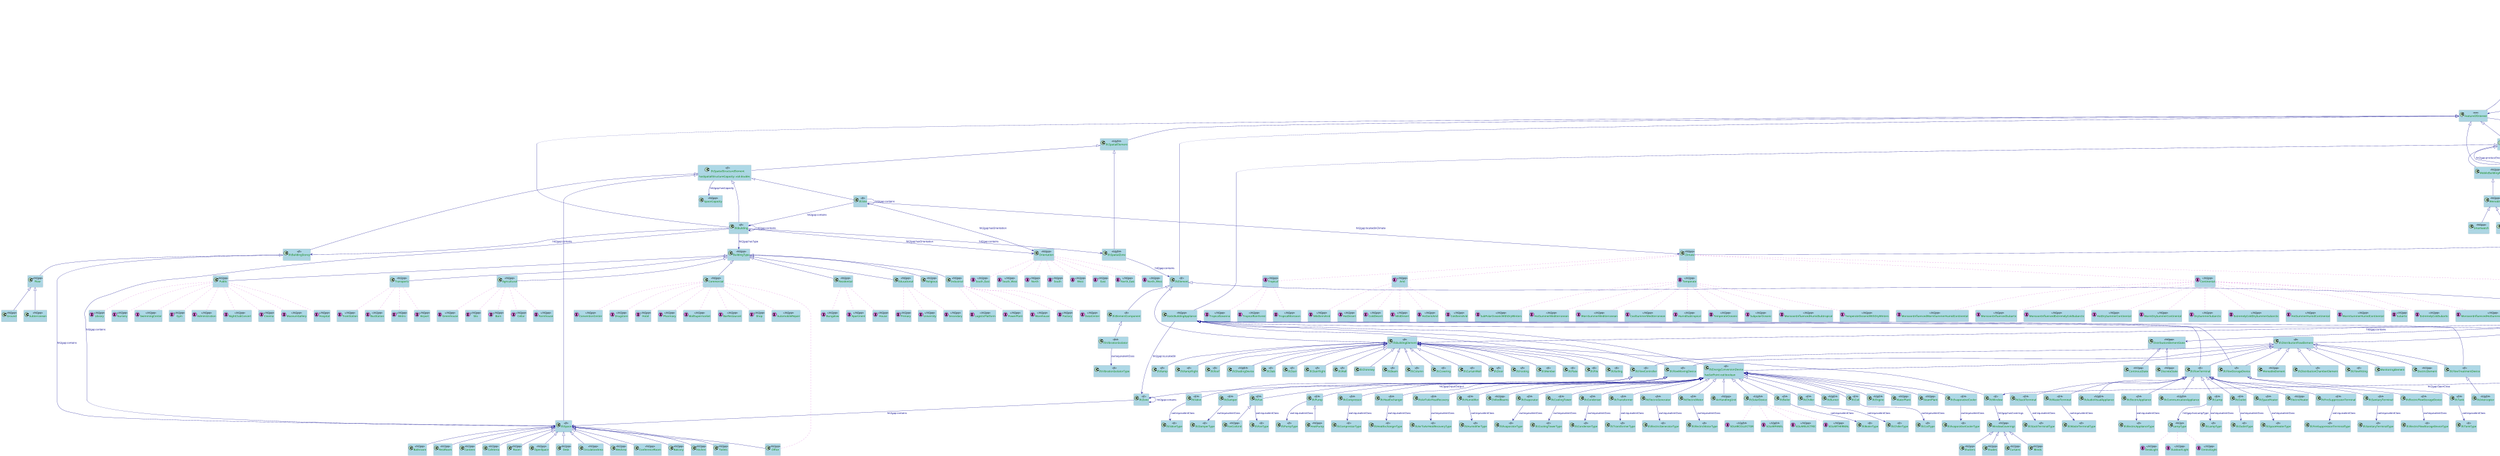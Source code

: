 @startuml

scale 0.1

skinparam class {
  ArrowColor DarkBlue
  ArrowFontColor DarkBlue
  BackgroundColor LightBlue
  BorderColor DarkGrey
}
skinparam dpi 300
skinparam stereotypeCBackgroundColor Wheat
skinparam classAttributeFontColor  Green

/'
 Definition of the classes referring the SSN-core part
'/
class System <<ssn>>
class Sensor <<ssn>>
class Observation <<ssn>>  {
  externalStorageID xsd:string
}

class MobileBuildingApplianceLocationObservation <<hit2gap>>
class MobileBuildingAppliance <<hit2gap>>
class FeatureOfInterest <<ssn>>
class Property <<ssn>>
class SensorOutput <<ssn>>
class ObservationValue <<ssn>>
class Instant <<time>>{
    time:inXSDDateTime [xsd:DateTime]
}
class DateTimeInterval <<time>>{
    time:inXSDDateTime [xsd:DateTime]
}
class Unit <<QUDT>>


/'
  Definition of the Geo-core part
'/
class _Feature <<geo>>
class _Geometry <<geo>>
class Point <<geo>>
class Polygon <<geo>>
class Hemisphere <<hit2gap>>
class Climate <<hit2gap>>
class Northerm <<(I,orchid),hit2gap>>
class Southern <<(I,orchid),hit2gap>>

class Tropical <<(I,orchid),hit2gap>>
class TropicalRainforest <<(I,orchid),hit2gap>>
class TropicalMonsoon <<(I,orchid),hit2gap>>
class TropicalSavanna <<(I,orchid),hit2gap>>

class Arid <<(I,orchid),hit2gap>>
class HotDesert <<(I,orchid),hit2gap>>
class ColdDesert <<(I,orchid),hit2gap>>
class MildDesert <<(I,orchid),hit2gap>>
class HotSemiArid <<(I,orchid),hit2gap>>
class ColdSemiArid <<(I,orchid),hit2gap>>
class MildSemiArid <<(I,orchid),hit2gap>>

class Temperate <<(I,orchid),hit2gap>>
class HumidSubtropical <<(I,orchid),hit2gap>>
class TemperateOceanic <<(I,orchid),hit2gap>>
class SubpolarOceanic <<(I,orchid),hit2gap>>
class MonsoonInfluencedHumidSubtropical <<(I,orchid),hit2gap>>
class TemperateOceanicWithDryWinters <<(I,orchid),hit2gap>>
class SubPolarOceanicWithDryWinters <<(I,orchid),hit2gap>>
class HotSummerMediterranean <<(I,orchid),hit2gap>>
class WarnSummerMediterranean <<(I,orchid),hit2gap>>
class CoolSummerMediterranean <<(I,orchid),hit2gap>>


class Continental <<(I,orchid),hit2gap>>
class HotSummerHumidContinental <<(I,orchid),hit2gap>>
class WarmSummerHumidContinental <<(I,orchid),hit2gap>>
class Subartic <<(I,orchid),hit2gap>>
class ExtremelyColdSubartic <<(I,orchid),hit2gap>>
class MonsoonInfluencedHotSummerHumidContinental <<(I,orchid),hit2gap>>
class MonsoonInfluencedWarmSummerHumidContinental <<(I,orchid),hit2gap>>
class MonsoonInfluencedSubartic <<(I,orchid),hit2gap>>
class MonsoonInfluencedExtremelyColdSubarctic <<(I,orchid),hit2gap>>
class HotDrySummerContinental <<(I,orchid),hit2gap>>  
class WarmDrySummerContinental <<(I,orchid),hit2gap>>  
class DrySummerSubarctic <<(I,orchid),hit2gap>>  
class ExtremelyColdDrySummerSubarctic <<(I,orchid),hit2gap>>  

class Polar <<(I,orchid),hit2gap>>
class MildTundra <<(I,orchid),hit2gap>>
class FrostColdTundra <<(I,orchid),hit2gap>>
class IceCap <<(I,orchid),hit2gap>>


/'
  Definition of the Feature of interest classes
'/
class BuildingAppliance <<hit2gap>>
class StaticBuildingAppliance <<hit2gap>>
class MobileBuildingAppliance <<hit2gap>>

class BuildingType <<hit2gap>>
class IfcBuilding <<ifc>>
class IfcElement <<ifc>>
class IfcSpatialElement <<h2gifc4>>

class IfcBuildingElement <<ifc>>
class IfcSpatialStructureElement <<ifc>>{
  hasSpatialStructureCapacity: xsd:double;
}

class IfcElementComponent <<ifc>>
class IfcDistributionControlElement <<ifc>>
class IfcDistributionFlowElement <<ifc>>
class IfcZone <<ifc>>
class IfcSpatialZone <<h2gifc4>>
class Orientation <<hit2gap>>

class North <<(I,orchid),hit2gap>>
class South <<(I,orchid),hit2gap>>
class West <<(I,orchid),hit2gap>>
class East <<(I,orchid),hit2gap>>
class North_East <<(I,orchid),hit2gap>>
class North_West <<(I,orchid),hit2gap>>
class South_East <<(I,orchid),hit2gap>>
class South_West <<(I,orchid),hit2gap>>


/'
  Building types class definition
'/
class Agricultural <<hit2gap>>
class Barn <<(I,orchid),hit2gap>>
class Cellar <<(I,orchid),hit2gap>>
class Farmhouse <<(I,orchid),hit2gap>>
class Greenhouse <<(I,orchid),hit2gap>>
class Silo <<(I,orchid),hit2gap>>

class Commercial <<hit2gap>>
class AutomobileRepair <<(I,orchid),hit2gap>>
class ConventionCenter <<(I,orchid),hit2gap>>
class Drugstore <<(I,orchid),hit2gap>>
class Hotel <<(I,orchid),hit2gap>>
class Pharmacy <<(I,orchid),hit2gap>>
class Office <<(I,orchid),hit2gap>>
class MallSupermarket <<(I,orchid),hit2gap>>
class BarRestaurant <<(I,orchid),hit2gap>>
class Shop <<(I,orchid),hit2gap>>

class Residential  <<hit2gap>>
class Apartment <<(I,orchid),hit2gap>>
class House <<(I,orchid),hit2gap>>
class Bungalow <<(I,orchid),hit2gap>>

class Educational <<hit2gap>>
class University <<(I,orchid),hit2gap>>
class Secondary <<(I,orchid),hit2gap>>
class Primary <<(I,orchid),hit2gap>>

class Industrial <<hit2gap>>
class Factory <<(I,orchid),hit2gap>>
class DataCenter <<(I,orchid),hit2gap>>
class LogisticPlatform <<(I,orchid),hit2gap>>
class PowerPlant <<(I,orchid),hit2gap>>
class Warehouse <<(I,orchid),hit2gap>>

class Religious <<hit2gap>>

class Public <<hit2gap>>
class Library <<(I,orchid),hit2gap>>
class Nursery <<(I,orchid),hit2gap>>
class SwimmingCenter <<(I,orchid),hit2gap>>
class Gym <<(I,orchid),hit2gap>>
class Administration <<(I,orchid),hit2gap>>
class NightClubConcert <<(I,orchid),hit2gap>>
class Cinema <<(I,orchid),hit2gap>>
class MuseumGallery <<(I,orchid),hit2gap>>
class Hospital <<(I,orchid),hit2gap>>

class Transports <<hit2gap>>
class Airport <<(I,orchid),hit2gap>>
class TrainStation <<(I,orchid),hit2gap>>
class BusStation <<(I,orchid),hit2gap>>
class Metro <<(I,orchid),hit2gap>>

/'
  Building Zones types definition
'/

class Room <<hit2gap>>
class Floor <<hit2gap>>
class OpenSpace <<hit2gap>>
class Desk <<hit2gap>>
class Subterranean <<hit2gap>>
class Ground <<hit2gap>>


/'
 Definition of Building Elements subclasses
'/

class IfcBeam <<ifc>>
class IfcColumn <<ifc>>
class IfcCovering <<ifc>>
class IfcCurtainWall <<ifc>>
class IfcDoor <<ifc>>
class IfcFooting <<ifc>>
class IfcMember <<ifc>>
class IfcPile <<ifc>>
class IfcPlate <<ifc>>
class IfcRailing <<ifc>>
class IfcRamp <<ifc>>
class IfcRampFlight <<ifc>>
class IfcRoof <<ifc>>
class IfcShadingDevice <<h2gifc4>>
class IfcSlab <<ifc>>
class IfcStair <<ifc>>
class IfcStairFlight <<ifc>>
class IfcWall <<ifc>>
class IfcWindow <<ifc>>
class IfcSpace <<ifc>>

/'
  Definition of the types of Sensors
'/

class IfcActuator <<ifc4>>
class IfcActuatorType <<ifc>>

class IfcAlarm <<ifc4>>
class IfcAlarmType <<ifc>>

class IfcController <<ifc4>>
class IfcControllerType <<ifc>>

class IfcFlowInstrument <<ifc4>>
class IfcFlowInstrumentType <<ifc>>

class IfcProtectiveDeviceTrippingUnit <<h2gifc4>>

class IfcSensor <<ifc4>>
class IfcSensorType <<ifc>>

class IfcUnitaryControlElement <<h2gifc4>>
class Meter <<hit2gap>>

/'
 Definition of Spaces  Types
'/

class Office <<hit2gap>>
class CirculationArea <<hit2gap>>
class WetArea <<hit2gap>>
class ConferenceRoom <<hit2gap>>
class Balcony <<hit2gap>>
class Kitchen <<hit2gap>>
class Toilets <<hit2gap>>
class Bathroom <<hit2gap>>
class RestRoom <<hit2gap>>
class Canteen <<hit2gap>>
class Cafeteria <<hit2gap>>

/'
 Definition of IfcWindows
'/

class WindowCoverings <<hit2gap>> 
class Curtains <<hit2gap>>
class Blinds <<hit2gap>>
class Shutters <<hit2gap>>
class Shades <<hit2gap>>

/'
  Definition of microgrid part
'/

class IfcSystem <<ifc>>
class Microgrid <<ontomg>>
class  Branch <<ontomg>>
class ESBranch <<ontomg>>
class DERBranch <<ontomg>>
class ELBranch <<ontomg>>
class InfraBranch <<ontomg>>

class BranchSwitch <<ontomg>>
class NonRenewableDERBranch <<ontomg>>
class RenewableDERBranch <<ontomg>>
class SolarPowerBranch <<ontomg>>
class WindPowerBranch <<ontomg>>
class Converter <<ontomg>>
class Inverter <<ontomg>>
class AcDcConverter <<ontomg>>
class WindTurbine <<ontomg>>
class SolarCell <<ontomg>>
class FuelCellBranch <<ontomg>>
class CHPPPowerBranch <<ontomg>>
class DieselGenerator <<ontomg>>
class MonophasicInverter <<ontomg>>
class TriphasicInverter <<ontomg>>

class ConductingEquipement <<cim>>
class RectifierInverter <<cim>>

class HydroPowerBranch <<hit2gap>>
class GeoThermalBranch <<hit2gap>>
class BiomassBranch <<hit2gap>>
class OilBranch <<hit2gap>>
class GasBranch <<hit2gap>>
class CoalBranch <<hit2gap>>
class NuclearBranch <<hit2gap>>

class IfcDistributionCircuit <<h2gifc4>>
class IfcDistributionSystem <<h2gifc4>>


/'
  Definition of DistributionFlow Element
'/

class ElectricElement <<hit2gap>>
class WereableElement <<hit2gap>>
class IfcDistributionChamberElement <<ifc>>
class IfcEnergyConversionDevice <<ifc>> {
  hasSetPoint xsd:boolean
}
class IfcFlowController <<ifc>>
class IfcFlowFitting <<ifc>>
class IfcFlowMovingDevice <<ifc>>
class IfcFlowTerminal <<ifc>>
class IfcFlowStorageDevice <<ifc>>
class IfcFlowTreatmentDevice <<ifc>>

/'
  Definition of the Energy Conversion Device
'/

class AirHandlingUnit <<hit2gap>>
class IfcBoiler <<ifc4>>
class IfcBoilerType <<ifc>>

class IfcChiller <<ifc4>>
class IfcChillerType <<ifc>>

class IfcCoil <<ifc4>>
class IfcCoilType <<ifc>>

class IfcBurner <<h2gifc4>>

class IfcEvaporativeCooler <<ifc4>>
class IfcEvaporativeCoolerType <<ifc>>

class IfcEngine <<h2gifc4>>
class WaterPlant <<hit2gap>>
class SteamPlant <<hit2gap>>

class IfcHeatExchanger <<ifc4>>
class IfcHeatExchangerType <<ifc>>

class IfcAirToAirHeatRecovery <<ifc4>>
class IfcAirToAirHeatRecoveryType <<ifc>>

class IfcHumidifier <<ifc4>>
class IfcHumidifierType <<ifc>>

class IfcEvaporator <<ifc4>>
class IfcEvaporatorType <<ifc>>

class ChilledBeams <<hit2gap>>

class IfcCoolingTower <<ifc4>>
class IfcCoolingTowerType <<ifc>>

class IfcCondenser <<ifc4>>
class IfcCondenserType <<ifc>>

class IfcTransformer <<ifc4>>
class IfcTransformerType <<ifc>>

class IfcElectricGenerator <<ifc4>>
class IfcElectricGeneratorType <<ifc>>

class IfcElectricMotor <<ifc4>>
class IfcElectricMotorType <<ifc>>

class IfcSolarDevice <<h2gifc4>>

class ElectricHeater <<hit2gap>>

class SOLARCOLLECTOR <<(I,orchid),h2gifc4>>
class SOLARPANEL <<(I,orchid),h2gifc4>>
class SOLARELECTRIC <<(I,orchid),hit2gap>>
class SOLARTHERMAL <<(I,orchid),hit2gap>>


/'
 Definition of the Element Component Devices
'/
class IfcVibrationIsolator <<ifc4>>
class IfcVibrationIsolatorType <<ifc>>

/'
 Definition of the Flow Terminal Devices
'/

class IfcSpaceHeater <<ifc4>>
class IfcSpaceHeaterType <<ifc>>

class IfcFireSuppressionTerminal <<ifc4>>
class IfcFireSuppressionTerminalType <<ifc>>

class IfcSanitaryTerminal <<ifc4>>
class IfcSanitaryTerminalType <<ifc>>

class IfcStackTerminal <<ifc4>>
class IfcStackTerminalType <<ifc>>

class IfcWasteTerminal <<ifc4>>
class IfcWasteTerminalType <<ifc>>

class IfcAudioVisualAppliance <<h2gifc4>>
class IfcCommunicationAppliance <<h2gifc4>>

class IfcElectricAppliance <<ifc4>>
class IfcElectricApplianceType <<ifc>>

class IfcLamp <<ifc4>>
class IfcLampType <<ifc>>

class IfcOutlet <<ifc4>>
class IfcOutletType <<ifc>>

class LampType <<hit2ga>>
class CentralLight  <<(I,orchid),hit2gap>>
class DeskLight  <<(I,orchid),hit2gap>>
class OutdoorlLight  <<(I,orchid),hit2gap>>

/'
 Definition of the Moving Devices
'/

class IfcCompressor <<ifc4>>
class IfcCompressorType <<ifc>>

class IfcFan <<ifc4>>
class IfcFanType <<ifc>>

class IfcPump <<ifc4>>
class IfcPumpType <<ifc>>

class FanCoilUnit <<hit2gap>>
class HeatPump <<hit2gap>>

/'
  Definition of the Flow Storage Device
'/

class IfcTank <<ifc4>>
class IfcTankType <<ifc>>

class IfcElectricFlowStorageDevice <<ifc4>>
class IfcElectricFlowStorageDeviceType <<ifc>>

/'
 Definition of the Flow Controller
'/
class IfcValve <<ifc4>>
class IfcValveType <<ifc>>

class IfcDamper <<ifc4>>
class IfcDamperType <<ifc>>

/'
 Definition of the Treatment Devices
'/
class IfcInterceptor <<h2gifc4>>


/'
  Definition of building elements (systems)
'/

class Monitoring <<hit2gap>>
class Wereable <<hit2gap>>
class Smartwatch <<hit2gap>>
class Smartphone <<hit2gap>>

/'
  Definition of the Properties Medium
'/

class EconomicProperties <<hit2gap>>
class PhysicProperties <<hit2gap>>
class OccupantStateProperties <<hit2gap>>

class Stress <<hit2gap>>
class Pulse <<hit2gap>>

class Cost <<hit2gap>>
class Investment <<hit2gap>>

class Air <<hit2gap>>
class Area <<hit2gap>>
class Capacity <<hit2gap>>
class ProductionCapacity <<hit2gap>>
class Color <<hit2gap>>
class Conductivity <<hit2gap>>
class Density <<hit2gap>>
class Depth <<hit2gap>>
class EquivalentDepth <<hit2gap>>
class Energy <<hit2gap>>
class ElectricEnergy <<hit2gap>>
class HeatFluxEnergy <<hit2gap>>
class Evaporation <<hit2gap>>
class Condensation <<hit2gap>>
class Medium <<hit2gap>>
class Precipitation <<hit2gap>>
class Pressure <<hit2gap>>
class Radiation <<hit2gap>>
class IncidentRadiation <<hit2gap>>
class AbsorbedIncidentRadiation <<hit2gap>>
class ReflectedIncidentradiation <<hit2gap>>
class AbsorbedScatteredIncidentRadiation <<hit2gap>>
class TransmittedIncidentRadiation <<hit2gap>>
class Rainfall <<hit2gap>>
class Reflectivity <<hit2gap>>
class Shape <<hit2gap>>
class CrossSection <<hit2gap>>
class Height <<hit2gap>>
class Length <<hit2gap>>
class Slope <<hit2gap>>
class Weight <<hit2gap>>
class Width <<hit2gap>>
class Speed <<hit2gap>>
class Temperature  <<hit2gap>>
class Time <<hit2gap>>
class Transparency <<hit2gap>>
class Velocity <<hit2gap>>
class Visibility <<hit2gap>>
class Volume <<hit2gap>>
class Discharge <<hit2gap>>
class Flow <<hit2gap>>
class Inflow <<hit2gap>>
class Outflow <<hit2gap>>
class AirMedium <<hit2gap>>

class IfcDistributionElement <<ifc>>
class DistributionElementState <<hit2gap>>
class DiscreteState <<hit2gap>>
class ContinousState <<hit2gap>>

class IfcBuildingStorey <<ifc>>
class IfcSite <<ifc>>
class IfcSpace <<ifc>>

class SpaceCapacity <<hit2gap>>

/'
 Definition of the SSN model to model the sensor observation of the building
 facilities
'/

System <|-- Sensor
Observation <|-- MobileBuildingApplianceLocationObservation
MobileBuildingAppliance --> MobileBuildingApplianceLocationObservation: hit2gap:wasLocated

System --> System: ssn:hasSubSystem
IfcSensor --> Sensor: owl:equivalentClass
Sensor --> Observation: ssn:observedBy
Sensor --> Property: ssn:observes
Observation --> FeatureOfInterest: ssn:featureOfInterest
Observation --> Property: ssn:observedProperty
FeatureOfInterest --> Property: ssn:Property
Observation --> SensorOutput: ssn:ObservationResult
SensorOutput --> ObservationValue: ssn:hasValue
ObservationValue --> Unit: qudt:unit
Observation --> Instant: ssn:observationResultTime
Observation --> DateTimeInterval: ssn:observationResultTime


/'
  Definition of the geospatial part using GeoOWL ontology
'/

_Feature --> _Geometry: geo:where
_Geometry <|-- Point
_Geometry <|-- Polygon

_Feature <|-- FeatureOfInterest
_Feature <|-- System
_Feature --> Hemisphere: hit2gap:locatedInHemisphere

Hemisphere ..[#orchid] Northerm
Hemisphere ..[#orchid] Southern


Climate ..[#orchid] Tropical
Climate ..[#orchid] Arid
Climate ..[#orchid] Temperate
Climate ..[#orchid] Continental
Climate ..[#orchid] Polar

Tropical ..[#orchid] TropicalRainforest 
Tropical ..[#orchid] TropicalMonsoon 
Tropical ..[#orchid] TropicalSavanna 

Arid ..[#orchid] HotDesert 
Arid ..[#orchid] ColdDesert 
Arid ..[#orchid] MildDesert 
Arid ..[#orchid] HotSemiArid 
Arid ..[#orchid] ColdSemiArid 
Arid ..[#orchid] MildSemiArid 

Temperate ..[#orchid] HumidSubtropical
Temperate ..[#orchid] TemperateOceanic 
Temperate ..[#orchid] SubpolarOceanic 
Temperate ..[#orchid] MonsoonInfluencedHumidSubtropical
Temperate ..[#orchid] TemperateOceanicWithDryWinters 
Temperate ..[#orchid] SubPolarOceanicWithDryWinters 
Temperate ..[#orchid] HotSummerMediterranean 
Temperate ..[#orchid] WarnSummerMediterranean
Temperate ..[#orchid] CoolSummerMediterranean

Continental ..[#orchid] HotSummerHumidContinental 
Continental ..[#orchid] WarmSummerHumidContinental 
Continental ..[#orchid] Subartic 
Continental ..[#orchid] ExtremelyColdSubartic 
Continental ..[#orchid] MonsoonInfluencedHotSummerHumidContinental 
Continental ..[#orchid] MonsoonInfluencedWarmSummerHumidContinental 
Continental ..[#orchid] MonsoonInfluencedSubartic
Continental ..[#orchid] MonsoonInfluencedExtremelyColdSubarctic 
Continental ..[#orchid] HotDrySummerContinental 
Continental ..[#orchid] WarmDrySummerContinental 
Continental ..[#orchid] DrySummerSubarctic 
Continental ..[#orchid] ExtremelyColdDrySummerSubarctic  

Polar ..[#orchid] MildTundra 
Polar ..[#orchid] FrostColdTundra 
Polar ..[#orchid] IceCap

/'
  Definition of the types of FoIs
'/

FeatureOfInterest <|-- IfcBuilding
FeatureOfInterest <|-- BuildingAppliance
FeatureOfInterest <|-- IfcElement
FeatureOfInterest <|-- IfcSpatialElement

IfcSpatialStructureElement <|-- IfcBuilding
IfcSpatialElement <|-- IfcSpatialStructureElement



IfcSpatialStructureElement <|-- IfcBuildingStorey
IfcSpatialStructureElement <|-- IfcSite
IfcSpatialStructureElement <|-- IfcSpace


IfcSpatialElement <|-- IfcSpatialZone

IfcSpatialStructureElement --> SpaceCapacity: hit2gap:hasCapacity

IfcSite --> IfcSite: hit2gap:contains
IfcSite --> IfcBuilding: hit2gap:contains
IfcSite --> Climate: hit2gap:locatedInClimate
IfcBuilding --> IfcBuilding: hit2gap:contains
IfcBuildingStorey -->IfcSpace: hit2gap:contains
IfcZone -->IfcZone: hit2gap:contains
IfcZone -->IfcSpace: hit2gap:contains

IfcBuilding -->IfcSpatialZone: hit2gap:contains
IfcBuilding -->IfcSpace: hit2gap:contains
IfcBuilding --> IfcBuildingStorey: hit2gap:contains
IfcSpatialZone --> IfcElement: hit2gap:contains


IfcElement <|-- IfcDistributionElement
IfcElement <|-- IfcBuildingElement
IfcElement <|-- IfcElementComponent

IfcDistributionElement <|-- IfcDistributionControlElement
IfcDistributionElement <|-- IfcDistributionFlowElement

IfcDistributionElement --> DistributionElementState: hit2gap:hasState
DistributionElementState <|-- ContinousState
DistributionElementState <|-- DiscreteState

IfcDistributionElement --> IfcBuildingElement: hit2gap:contains

BuildingType <|-- Agricultural
Agricultural ..[#orchid] Barn
Agricultural ..[#orchid] Cellar 
Agricultural ..[#orchid] Farmhouse 
Agricultural ..[#orchid] Greenhouse 
Agricultural ..[#orchid] Silo

BuildingType <|-- Commercial
Commercial ..[#orchid] AutomobileRepair 
Commercial ..[#orchid] ConventionCenter 
Commercial ..[#orchid] Drugstore 
Commercial ..[#orchid] Hotel 
Commercial ..[#orchid] Pharmacy 
Commercial ..[#orchid] Office 
Commercial ..[#orchid] MallSupermarket 
Commercial ..[#orchid] BarRestaurant 
Commercial ..[#orchid] Shop 

BuildingType <|-- Residential
Residential ..[#orchid] Apartment 
Residential ..[#orchid] House 
Residential ..[#orchid] Bungalow 

BuildingType <|-- Educational
Educational ..[#orchid] University 
Educational ..[#orchid] Secondary 
Educational ..[#orchid] Primary 

BuildingType <|-- Industrial
Industrial ..[#orchid] Factory 
Industrial ..[#orchid] DataCenter 
Industrial ..[#orchid] LogisticPlatform 
Industrial ..[#orchid] PowerPlant 
Industrial ..[#orchid] Warehouse 

BuildingType <|-- Religious

BuildingType <|-- Public
Public ..[#orchid] Library 
Public ..[#orchid] Nursery 
Public ..[#orchid] SwimmingCenter 
Public ..[#orchid] Gym 
Public ..[#orchid] Administration
Public ..[#orchid] NightClubConcert 
Public ..[#orchid] Cinema 
Public ..[#orchid] MuseumGallery 
Public ..[#orchid] Hospital 

BuildingType <|-- Transports
Transports ..[#orchid] Airport 
Transports ..[#orchid] TrainStation 
Transports ..[#orchid] BusStation 
Transports ..[#orchid] Metro 

IfcBuilding --> BuildingType: hit2gap:hasType

BuildingAppliance <|-- StaticBuildingAppliance 
BuildingAppliance <|-- MobileBuildingAppliance

StaticBuildingAppliance <|-- IfcFlowTerminal
StaticBuildingAppliance <|-- Monitoring
MobileBuildingAppliance <|-- Wereable
BuildingAppliance --> BuildingAppliance: hit2gap:contains
Monitoring --> BuildingAppliance: hit2gap:MeasureInputOutput
StaticBuildingAppliance --> IfcZone: hit2gap:isLocatedIn
IfcEnergyConversionDevice --> IfcZone: hit2gap:InputOutput
StaticBuildingAppliance <|-- IfcFlowStorageDevice
StaticBuildingAppliance <|-- IfcFlowMovingDevice
StaticBuildingAppliance <|-- IfcFlowController
StaticBuildingAppliance <|-- IfcFlowTreatmentDevice
StaticBuildingAppliance <|-- IfcEnergyConversionDevice

Wereable <|-- Smartwatch
Wereable <|-- Smartphone

Monitoring <|-- IfcSensor
Monitoring <|-- IfcActuator
Monitoring <|-- IfcAlarm
Monitoring <|-- IfcController
Monitoring <|-- Meter

IfcBuildingElement <|-- IfcBeam
IfcBuildingElement <|-- IfcChimmey
IfcBuildingElement <|-- IfcColumn
IfcBuildingElement <|-- IfcCovering
IfcBuildingElement <|-- IfcCurtainWall
IfcBuildingElement <|-- IfcDoor
IfcBuildingElement <|-- IfcFooting
IfcBuildingElement <|-- IfcMember
IfcBuildingElement <|-- IfcPile
IfcBuildingElement <|-- IfcPlate
IfcBuildingElement <|-- IfcRailing
IfcBuildingElement <|-- IfcRamp
IfcBuildingElement <|-- IfcRampFlight
IfcBuildingElement <|-- IfcRoof
IfcBuildingElement <|-- IfcShadingDevice
IfcBuildingElement <|-- IfcSlab
IfcBuildingElement <|-- IfcStair
IfcBuildingElement <|-- IfcStairFlight
IfcBuildingElement <|-- IfcWall
IfcBuildingElement <|-- IfcWindow


IfcSpace <|-- Office
IfcSpace <|-- CirculationArea
IfcSpace <|-- WetArea
IfcSpace <|-- ConferenceRoom
IfcSpace <|-- Balcony
IfcSpace <|-- Kitchen
IfcSpace <|-- Toilets
IfcSpace <|-- Bathroom
IfcSpace <|-- RestRoom
IfcSpace <|-- Canteen
IfcSpace <|-- Cafeteria
IfcSpace <|-- Room
IfcSpace <|-- Desk
IfcSpace <|-- OpenSpace

IfcBuildingStorey <|-- Floor
Floor <|-- Subterranean
Floor <|-- Ground

IfcWindow --> WindowCoverings: hit2gap:hasCoverings
WindowCoverings <|-- Curtains
WindowCoverings <|-- Blinds
WindowCoverings <|-- Shutters
WindowCoverings <|-- Shades

IfcActuator --> IfcWindow: hit2gap:OpenClose
IfcActuator --> IfcWindowCoverings: hit2gap:OpenClose

IfcDistributionElement <|-- IfcDistributionControlElement
IfcDistributionControlElement <|-- IfcActuator
IfcDistributionControlElement <|-- IfcAlarm
IfcDistributionControlElement <|-- IfcController
IfcDistributionControlElement <|-- IfcFlowInstrument
IfcDistributionControlElement <|-- IfcProtectiveDeviceTrippingUnit
IfcDistributionControlElement <|-- IfcSensor
IfcDistributionControlElement <|-- IfcUnitaryControlElement

IfcSite --> Orientation: hit2gap:hasOrientation
IfcBuilding --> Orientation: hit2gap:hasOrientation

Orientation..[#orchid] North
Orientation..[#orchid] South
Orientation..[#orchid] West
Orientation..[#orchid] East
Orientation..[#orchid] North_East
Orientation..[#orchid] North_West
Orientation..[#orchid] South_East
Orientation..[#orchid] South_West

/'
    Incorporation of micro-grid description to the building
'/

Microgrid --> Property: hit2gap:hasProperty
FeatureOfInterest <|-- Microgrid

Microgrid --> Branch: ontomg:hasBranch
Branch --> Branch: ontomg:isComposedOf
Branch <|-- ESBranch
Branch <|-- DERBranch
Branch <|-- ELBranch
Branch <|-- InfraBranch

Branch --> BranchController: hit2gap:hasA

IfcDistributionSystem<|-- IfcDistributionCircuit
BranchController <--> IfcController: owl:equivalentClass
ConductingEquipement <|-- BranchController
InfraBranch <--> IfcDistributionCircuit: owl:equivalentClass
DERBranch <--> IfcDistributionSystem: owl:equivalentClass
ESBranch <--> IfcDistributionElement: owl:equivalentClass
ELBranch <--> IfcDistributionElement: owl:equivalentClass

IfcSystem <|-- IfcDistributionElement

DERBranch --> BranchSwitch: ontomg:hasA
DERBranch<|-- RenewableDERBranch
DERBranch<|-- NonRenewableDERBranch

RenewableDERBranch <|-- SolarPowerBranch
RenewableDERBranch <|-- WindPowerBranch
RenewableDERBranch <|-- HydroPowerBranch
RenewableDERBranch <|-- GeoThermalBranch
RenewableDERBranch <|-- BiomassBranch

SolarPowerBranch--> SolarCell: ontomg:hasA
WindPowerBranch --> WindTurbine: ontomg:hasA

RegulatingCongEq <|-- WindTurbine
RegulatingCongEq <|-- SolarCell

SolarPowerBranch --> Converter: ontomg:hasA
WindPowerBranch --> Converter: ontomg:hasA

RectifierInverter <|-- Converter
Converter <|-- Inverter
Converter <|-- AcDcConverter

Inverter <|-- MonophasicInverter
Inverter <|-- TriphasicInverter


NonRenewableDERBranch <|-- OilBranch
NonRenewableDERBranch <|-- GasBranch
NonRenewableDERBranch <|-- CoalBranch
NonRenewableDERBranch <|-- NuclearBranch
OilBranch <|-- FuelCellBranch
NonRenewableDERBranch <|-- CHPPPowerBranch

FuelCellBranch --> Converter: ontomg:hasA
FuelCellBranch --> DieselGenerator: ontomg:hasA

BuildingAppliance --> Microgrid: hit2gap:produceEnergy
BuildingAppliance --> Microgrid: hit2gap:consumesEnergy
BuildingAppliance --> Microgrid: hit2gap:storageEnergy
BuildingAppliance --> Microgrid: hit2gap:controlsEnergy
BuildingAppliance --> Microgrid: hit2gap:measuresEnergy

/'
 Definiton of Mechanical Building Elements
'/

IfcDistributionFlowElement <|-- ElectricElement
IfcDistributionFlowElement <|-- MonitoringElement
IfcDistributionFlowElement <|-- WereableElement
IfcDistributionFlowElement <|-- IfcDistributionChamberElement
IfcDistributionFlowElement <|-- IfcEnergyConversionDevice
IfcDistributionFlowElement <|-- IfcFlowController
IfcDistributionFlowElement <|-- IfcFlowFitting
IfcDistributionFlowElement <|-- IfcFlowMovingDevice
IfcDistributionFlowElement <|-- IfcFlowTerminal
IfcDistributionFlowElement <|-- IfcFlowStorageDevice
IfcDistributionFlowElement <|-- IfcFlowTreatmentDevice

IfcEnergyConversionDevice <|-- AirHandlingUnit
IfcEnergyConversionDevice <|-- IfcBoiler
IfcEnergyConversionDevice <|-- IfcChiller
IfcEnergyConversionDevice <|-- IfcCoil
IfcEnergyConversionDevice <|-- IfcBurner
IfcEnergyConversionDevice <|-- IfcCoil
IfcEnergyConversionDevice <|-- IfcEvaporativeCooler
IfcEnergyConversionDevice <|-- IfcEngine
IfcEnergyConversionDevice <|-- WaterPlant
IfcEnergyConversionDevice <|-- SteamPlant
IfcEnergyConversionDevice <|-- IfcHeatExchanger
IfcEnergyConversionDevice <|-- IfcAirToAirHeatRecovery
IfcEnergyConversionDevice <|-- IfcHumidifier
IfcEnergyConversionDevice <|-- IfcEvaporator
IfcEnergyConversionDevice <|-- ChilledBeams
IfcEnergyConversionDevice <|-- IfcCoolingTower
IfcEnergyConversionDevice <|-- IfcCondenser
IfcEnergyConversionDevice <|-- IfcTransformer
IfcEnergyConversionDevice <|-- IfcElectricGenerator
IfcEnergyConversionDevice <|-- IfcElectricMotor
IfcEnergyConversionDevice <|-- IfcSolarDevice

IfcSolarDevice ..[#orchid] SOLARCOLLECTOR
IfcSolarDevice ..[#orchid] SOLARPANEL
IfcSolarDevice ..[#orchid] SOLARELECTRIC
IfcSolarDevice ..[#orchid] SOLARTHERMAL

IfcElementComponent <|-- IfcVibrationIsolator

IfcFlowTerminal <|-- IfcSpaceHeater
IfcFlowTerminal <|-- IfcFireSuppressionTerminal
IfcFlowTerminal <|-- IfcSanitaryTerminal
IfcFlowTerminal <|-- IfcStackTerminal
IfcFlowTerminal <|-- IfcWasteTerminal
IfcFlowTerminal <|-- IfcAudioVisualAppliance
IfcFlowTerminal <|-- IfcCommunicationAppliance
IfcFlowTerminal <|-- IfcElectricAppliance
IfcFlowTerminal <|-- IfcLamp
IfcFlowTerminal <|-- IfcOutlet
IfcFlowTerminal <|-- ElectricHeater

IfcLamp --> LampType: hit2gap:hasLampType
LampType ..[#orchid] CentralLight 
LampType ..[#orchid] DeskLight 
LampType ..[#orchid] OutdoorlLight 

IfcFlowMovingDevice <|-- IfcCompressor
IfcFlowMovingDevice <|-- IfcFan
IfcFan <|-- FanCoilUnit
IfcFlowMovingDevice <|-- IfcPump
IfcPump <|-- HeatPump

IfcFlowStorageDevice <|-- IfcTank
IfcFlowStorageDevice <|-- IfcElectricFlowStorageDevice

IfcFlowController <|-- IfcValve
IfcFlowController <|-- IfcDamper

IfcFlowTreatmentDevice <|-- IfcInterceptor


/'
  Definition of the properties hierarchy
'/

Property <|-- EconomicProperties
Property <|-- PhysicProperties
Property <|-- OccupantStateProperties

EconomicProperties <|-- Cost
EconomicProperties <|-- Investment

PhysicProperties <|-- Air
PhysicProperties <|-- Area
PhysicProperties <|-- Capacity
Capacity<|-- ProductionCapacity
PhysicProperties <|-- Color
PhysicProperties <|-- Conductivity
PhysicProperties <|-- Density
PhysicProperties <|-- Depth
PhysicProperties <|--EquivalentDepth
PhysicProperties <|-- Energy
Energy<|-- ElectricEnergy
Energy<|-- HeatFluxEnergy
PhysicProperties <|-- Evaporation
PhysicProperties <|-- Condensation
PhysicProperties <|-- Medium
PhysicProperties <|-- Precipitation
PhysicProperties <|-- Pressure
PhysicProperties <|-- Radiation
Radiation<|-- IncidentRadiation
IncidentRadiation<|-- AbsorbedIncidentRadiation
IncidentRadiation<|-- ReflectedIncidentradiation
IncidentRadiation<|-- AbsorbedScatteredIncidentRadiation
IncidentRadiation<|-- TransmittedIncidentRadiation
PhysicProperties <|-- Rainfall
PhysicProperties <|-- Reflectivity
PhysicProperties <|-- Shape
Shape<|-- CrossSection
Shape<|-- Height
Shape<|-- Length
Shape<|-- Slope
Shape<|-- Weight
Shape<|-- Width
PhysicProperties <|-- Speed
PhysicProperties <|-- Temperature
PhysicProperties <|-- Time
PhysicProperties <|-- Transparency
PhysicProperties <|-- Velocity
PhysicProperties <|-- Visibility
PhysicProperties <|-- Volume
Volume<|-- Discharge
Volume<|-- Flow
Flow<|-- Inflow
Flow<|-- Outflow
Medium<|-- AirMedium
PhysicProperties <|-- Climate

OccupantStateProperties <|-- Stress 
OccupantStateProperties <|-- Pulse

IfcActuator --> IfcActuatorType: owl:equivalentClass
IfcAlarm --> IfcAlarmType: owl:equivalentClass
IfcController --> IfcControllerType: owl:equivalentClass
IfcSensor --> IfcSensorType: owl:equivalentClass
IfcFlowInstrument  --> IfcFlowInstrumentType: owl:equivalentClass
IfcBoiler --> IfcBoilerType: owl:equivalentClass
IfcChiller --> IfcChillerType: owl:equivalentClass
IfcCoil  --> IfcCoilType: owl:equivalentClass
IfcEvaporativeCooler --> IfcEvaporativeCoolerType: owl:equivalentClass
IfcHeatExchanger --> IfcHeatExchangerType: owl:equivalentClass
IfcAirToAirHeatRecovery --> IfcAirToAirHeatRecoveryType: owl:equivalentClass
IfcHumidifier --> IfcHumidifierType: owl:equivalentClass
IfcEvaporator --> IfcEvaporatorType: owl:equivalentClass
IfcCoolingTower --> IfcCoolingTowerType: owl:equivalentClass
IfcCondenser --> IfcCondenserType: owl:equivalentClass
IfcTransformer --> IfcTransformerType: owl:equivalentClass
IfcElectricGenerator --> IfcElectricGeneratorType: owl:equivalentClass
IfcElectricMotor --> IfcElectricMotorType: owl:equivalentClass
IfcVibrationIsolator --> IfcVibrationIsolatorType: owl:equivalentClass
IfcSpaceHeater --> IfcSpaceHeaterType: owl:equivalentClass
IfcFireSuppressionTerminal --> IfcFireSuppressionTerminalType: owl:equivalentClass
IfcSanitaryTerminal --> IfcSanitaryTerminalType: owl:equivalentClass
IfcStackTerminal --> IfcStackTerminalType: owl:equivalentClass
IfcWasteTerminal --> IfcWasteTerminalType: owl:equivalentClass
IfcElectricAppliance --> IfcElectricApplianceType: owl:equivalentClass
IfcLamp  --> IfcLampType: owl:equivalentClass
IfcOutlet --> IfcOutletType: owl:equivalentClass
IfcCompressor --> IfcCompressorType: owl:equivalentClass
IfcFan --> IfcFanType: owl:equivalentClass
IfcPump --> IfcPumpType: owl:equivalentClass
IfcTank --> IfcTankType: owl:equivalentClass
IfcElectricFlowStorageDevice --> IfcElectricFlowStorageDeviceType: owl:equivalentClass
IfcValve --> IfcValveType: owl:equivalentClass
IfcDamper --> IfcDamperType: owl:equivalentClass

@enduml
